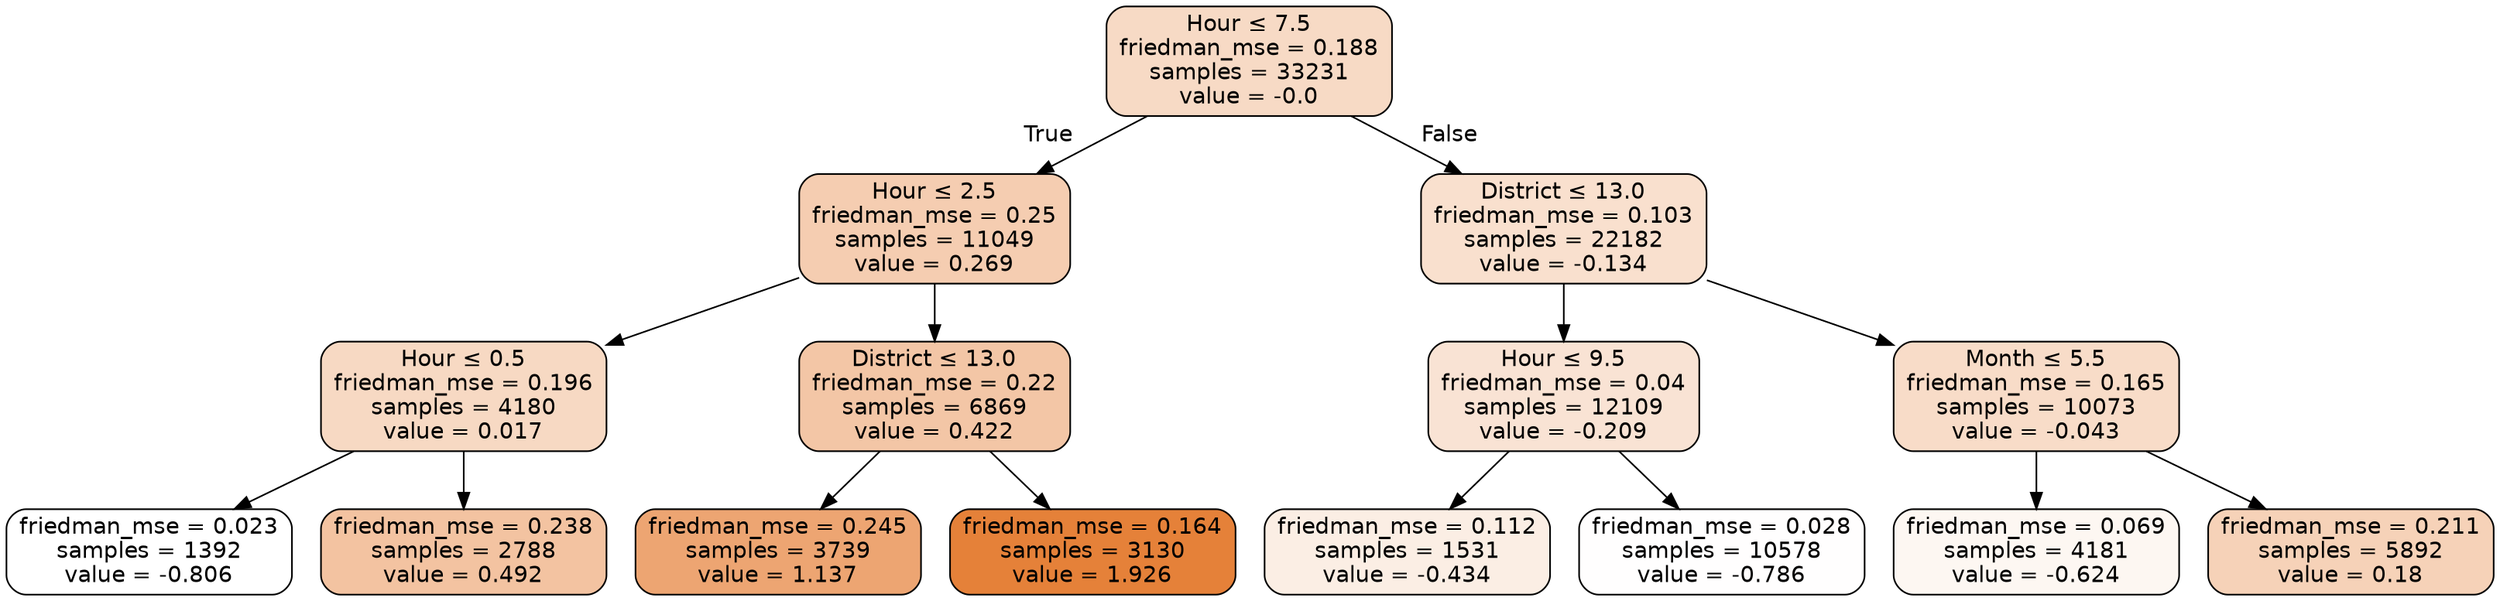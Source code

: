 digraph Tree {
node [shape=box, style="filled, rounded", color="black", fontname="helvetica"] ;
edge [fontname="helvetica"] ;
0 [label=<Hour &le; 7.5<br/>friedman_mse = 0.188<br/>samples = 33231<br/>value = -0.0>, fillcolor="#f7dac5"] ;
1 [label=<Hour &le; 2.5<br/>friedman_mse = 0.25<br/>samples = 11049<br/>value = 0.269>, fillcolor="#f5cdb1"] ;
0 -> 1 [labeldistance=2.5, labelangle=45, headlabel="True"] ;
2 [label=<Hour &le; 0.5<br/>friedman_mse = 0.196<br/>samples = 4180<br/>value = 0.017>, fillcolor="#f7d9c3"] ;
1 -> 2 ;
3 [label=<friedman_mse = 0.023<br/>samples = 1392<br/>value = -0.806>, fillcolor="#ffffff"] ;
2 -> 3 ;
4 [label=<friedman_mse = 0.238<br/>samples = 2788<br/>value = 0.492>, fillcolor="#f3c3a1"] ;
2 -> 4 ;
5 [label=<District &le; 13.0<br/>friedman_mse = 0.22<br/>samples = 6869<br/>value = 0.422>, fillcolor="#f3c6a6"] ;
1 -> 5 ;
6 [label=<friedman_mse = 0.245<br/>samples = 3739<br/>value = 1.137>, fillcolor="#eda572"] ;
5 -> 6 ;
7 [label=<friedman_mse = 0.164<br/>samples = 3130<br/>value = 1.926>, fillcolor="#e58139"] ;
5 -> 7 ;
8 [label=<District &le; 13.0<br/>friedman_mse = 0.103<br/>samples = 22182<br/>value = -0.134>, fillcolor="#f9e0ce"] ;
0 -> 8 [labeldistance=2.5, labelangle=-45, headlabel="False"] ;
9 [label=<Hour &le; 9.5<br/>friedman_mse = 0.04<br/>samples = 12109<br/>value = -0.209>, fillcolor="#f9e3d4"] ;
8 -> 9 ;
10 [label=<friedman_mse = 0.112<br/>samples = 1531<br/>value = -0.434>, fillcolor="#fbeee4"] ;
9 -> 10 ;
11 [label=<friedman_mse = 0.028<br/>samples = 10578<br/>value = -0.786>, fillcolor="#fffefe"] ;
9 -> 11 ;
12 [label=<Month &le; 5.5<br/>friedman_mse = 0.165<br/>samples = 10073<br/>value = -0.043>, fillcolor="#f8dcc8"] ;
8 -> 12 ;
13 [label=<friedman_mse = 0.069<br/>samples = 4181<br/>value = -0.624>, fillcolor="#fdf7f2"] ;
12 -> 13 ;
14 [label=<friedman_mse = 0.211<br/>samples = 5892<br/>value = 0.18>, fillcolor="#f6d2b8"] ;
12 -> 14 ;
}
